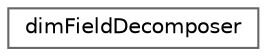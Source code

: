 digraph "Graphical Class Hierarchy"
{
 // LATEX_PDF_SIZE
  bgcolor="transparent";
  edge [fontname=Helvetica,fontsize=10,labelfontname=Helvetica,labelfontsize=10];
  node [fontname=Helvetica,fontsize=10,shape=box,height=0.2,width=0.4];
  rankdir="LR";
  Node0 [id="Node000000",label="dimFieldDecomposer",height=0.2,width=0.4,color="grey40", fillcolor="white", style="filled",URL="$classFoam_1_1dimFieldDecomposer.html",tooltip="Dimensioned field decomposer."];
}
